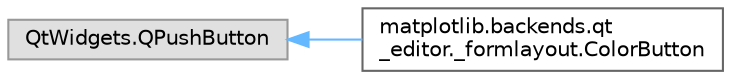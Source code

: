 digraph "Graphical Class Hierarchy"
{
 // LATEX_PDF_SIZE
  bgcolor="transparent";
  edge [fontname=Helvetica,fontsize=10,labelfontname=Helvetica,labelfontsize=10];
  node [fontname=Helvetica,fontsize=10,shape=box,height=0.2,width=0.4];
  rankdir="LR";
  Node0 [id="Node000000",label="QtWidgets.QPushButton",height=0.2,width=0.4,color="grey60", fillcolor="#E0E0E0", style="filled",tooltip=" "];
  Node0 -> Node1 [id="edge4980_Node000000_Node000001",dir="back",color="steelblue1",style="solid",tooltip=" "];
  Node1 [id="Node000001",label="matplotlib.backends.qt\l_editor._formlayout.ColorButton",height=0.2,width=0.4,color="grey40", fillcolor="white", style="filled",URL="$d0/dfc/classmatplotlib_1_1backends_1_1qt__editor_1_1__formlayout_1_1ColorButton.html",tooltip=" "];
}
